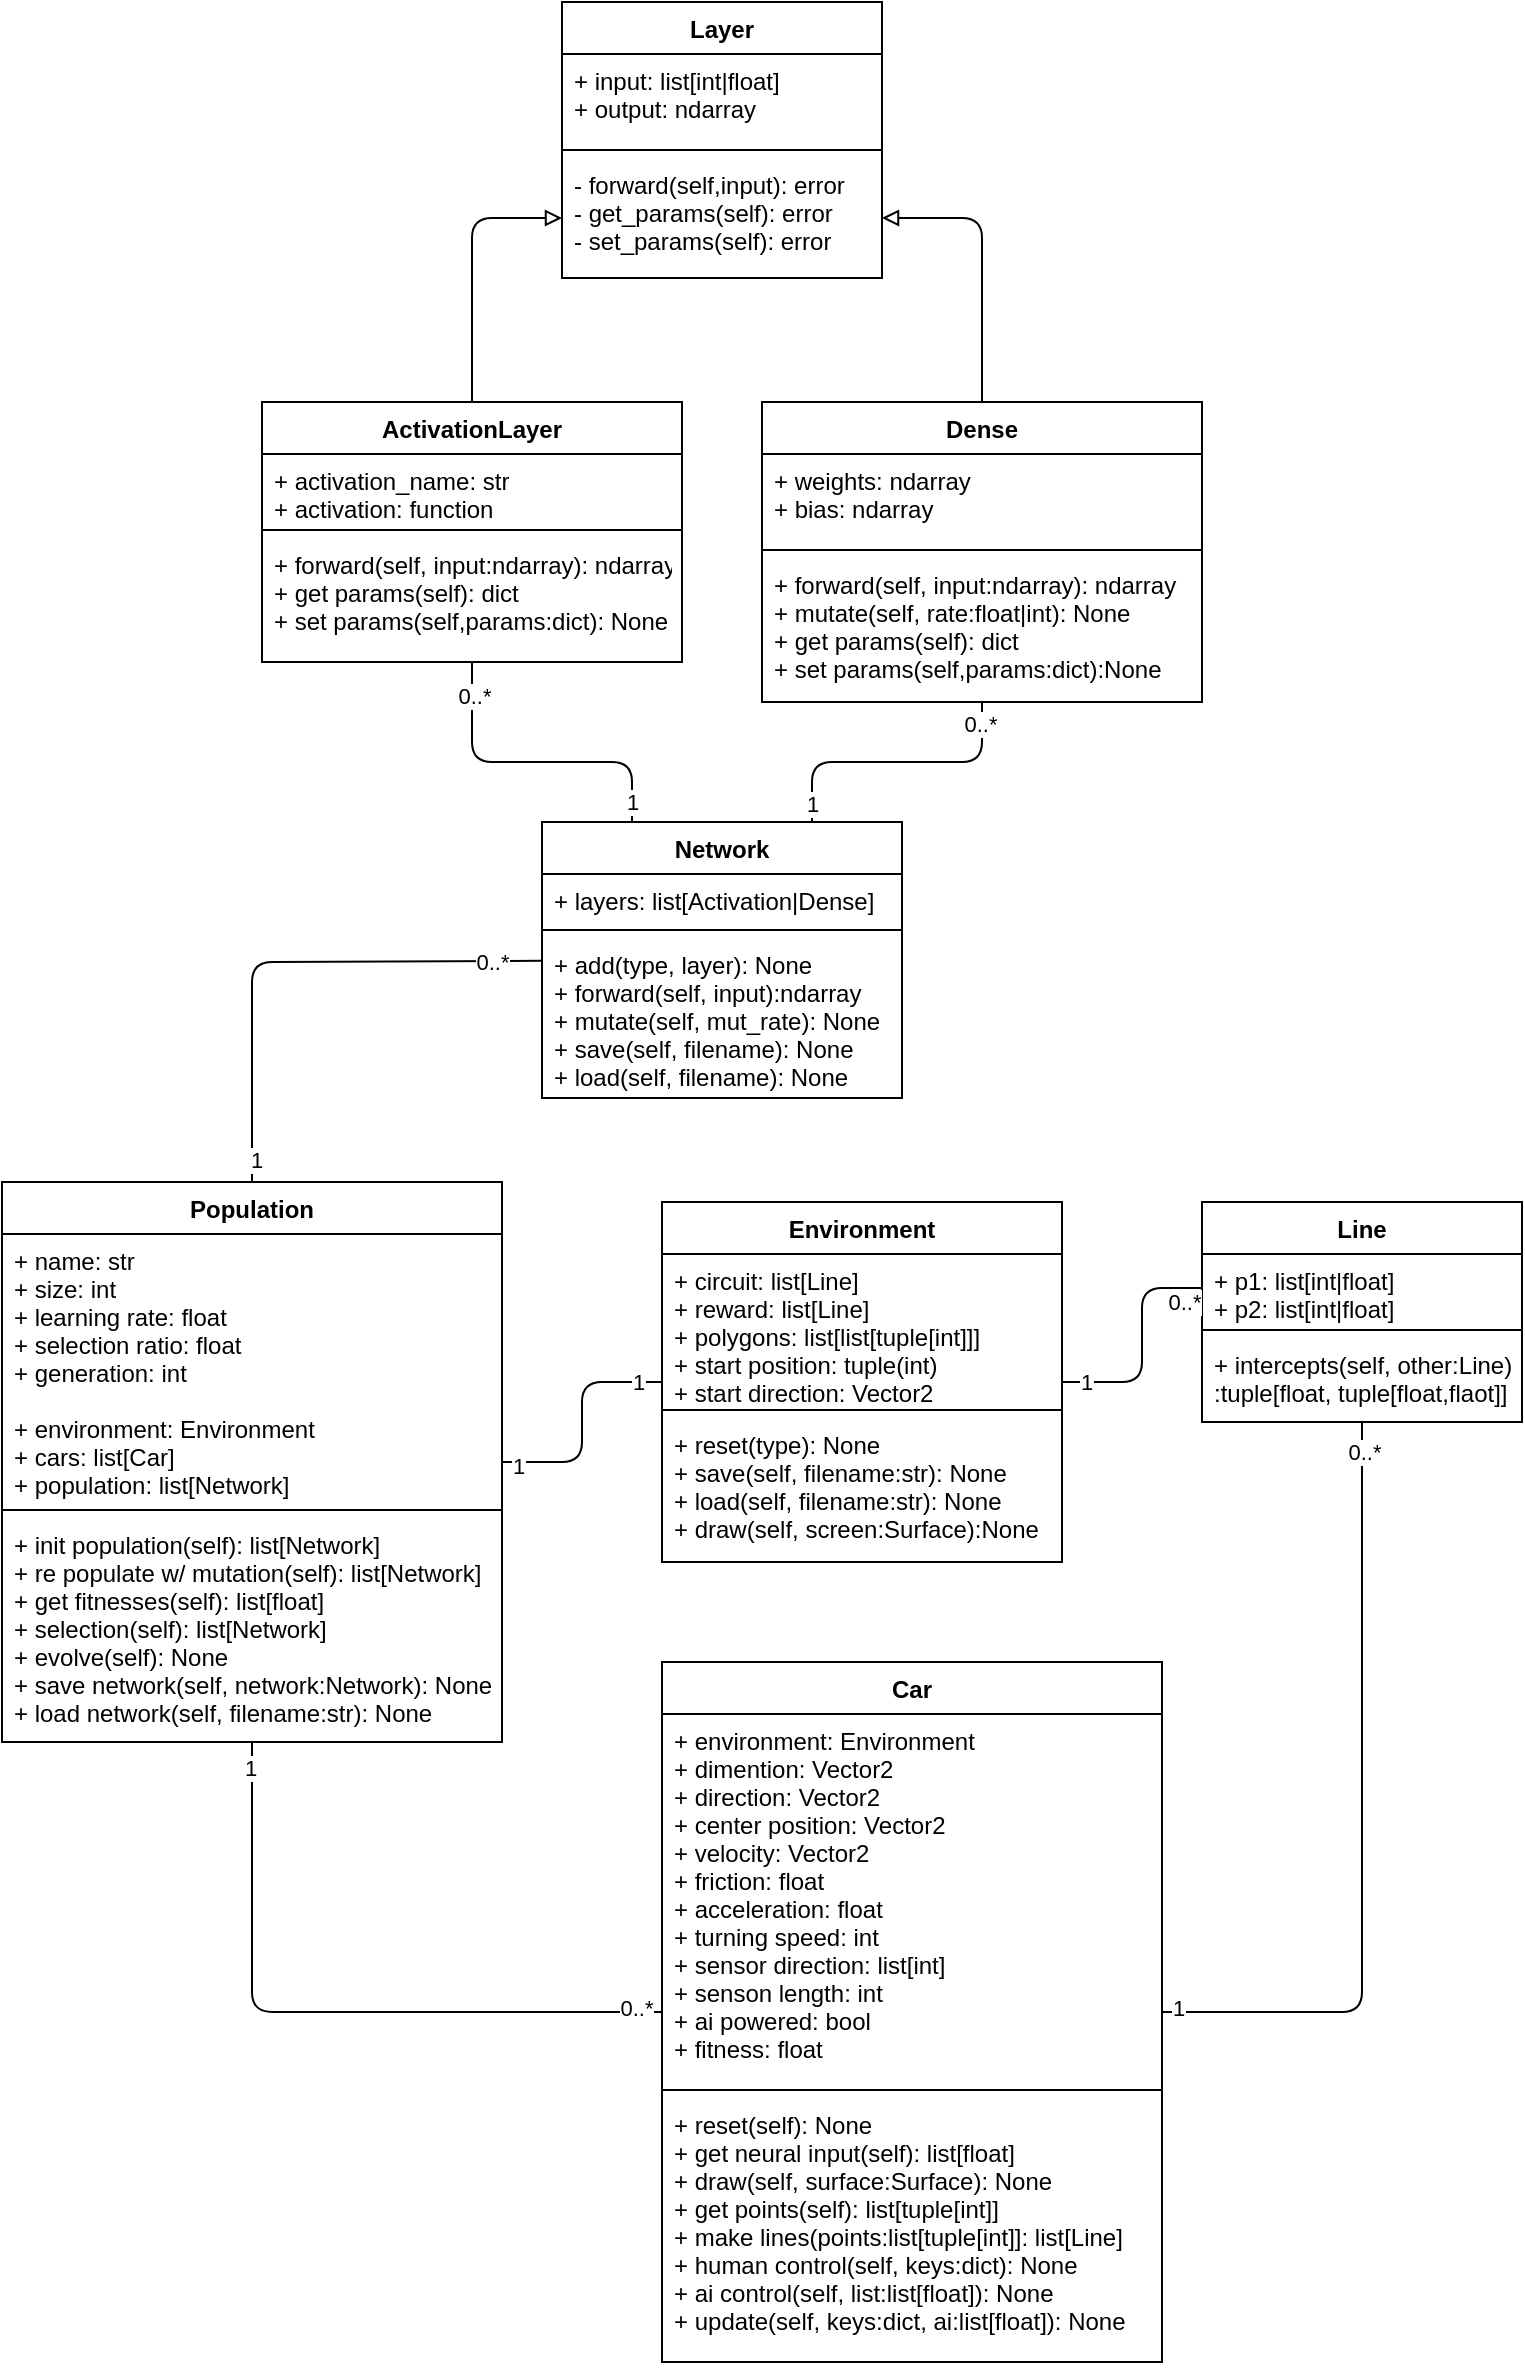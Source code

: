 <mxfile>
    <diagram id="EjJT_Vgh80qrL964ccfH" name="Page-1">
        <mxGraphModel dx="789" dy="347" grid="1" gridSize="10" guides="1" tooltips="1" connect="1" arrows="1" fold="1" page="1" pageScale="1" pageWidth="850" pageHeight="1100" math="0" shadow="0">
            <root>
                <mxCell id="0"/>
                <mxCell id="1" parent="0"/>
                <mxCell id="2" value="Network" style="swimlane;fontStyle=1;align=center;verticalAlign=top;childLayout=stackLayout;horizontal=1;startSize=26;horizontalStack=0;resizeParent=1;resizeParentMax=0;resizeLast=0;collapsible=1;marginBottom=0;" parent="1" vertex="1">
                    <mxGeometry x="310" y="450" width="180" height="138" as="geometry"/>
                </mxCell>
                <mxCell id="3" value="+ layers: list[Activation|Dense]" style="text;strokeColor=none;fillColor=none;align=left;verticalAlign=top;spacingLeft=4;spacingRight=4;overflow=hidden;rotatable=0;points=[[0,0.5],[1,0.5]];portConstraint=eastwest;" parent="2" vertex="1">
                    <mxGeometry y="26" width="180" height="24" as="geometry"/>
                </mxCell>
                <mxCell id="4" value="" style="line;strokeWidth=1;fillColor=none;align=left;verticalAlign=middle;spacingTop=-1;spacingLeft=3;spacingRight=3;rotatable=0;labelPosition=right;points=[];portConstraint=eastwest;strokeColor=inherit;" parent="2" vertex="1">
                    <mxGeometry y="50" width="180" height="8" as="geometry"/>
                </mxCell>
                <mxCell id="5" value="+ add(type, layer): None&#10;+ forward(self, input):ndarray&#10;+ mutate(self, mut_rate): None&#10;+ save(self, filename): None&#10;+ load(self, filename): None" style="text;strokeColor=none;fillColor=none;align=left;verticalAlign=top;spacingLeft=4;spacingRight=4;overflow=hidden;rotatable=0;points=[[0,0.5],[1,0.5]];portConstraint=eastwest;" parent="2" vertex="1">
                    <mxGeometry y="58" width="180" height="80" as="geometry"/>
                </mxCell>
                <mxCell id="6" value="Layer" style="swimlane;fontStyle=1;align=center;verticalAlign=top;childLayout=stackLayout;horizontal=1;startSize=26;horizontalStack=0;resizeParent=1;resizeParentMax=0;resizeLast=0;collapsible=1;marginBottom=0;" parent="1" vertex="1">
                    <mxGeometry x="320" y="40" width="160" height="138" as="geometry"/>
                </mxCell>
                <mxCell id="7" value="+ input: list[int|float]&#10;+ output: ndarray" style="text;strokeColor=none;fillColor=none;align=left;verticalAlign=top;spacingLeft=4;spacingRight=4;overflow=hidden;rotatable=0;points=[[0,0.5],[1,0.5]];portConstraint=eastwest;" parent="6" vertex="1">
                    <mxGeometry y="26" width="160" height="44" as="geometry"/>
                </mxCell>
                <mxCell id="8" value="" style="line;strokeWidth=1;fillColor=none;align=left;verticalAlign=middle;spacingTop=-1;spacingLeft=3;spacingRight=3;rotatable=0;labelPosition=right;points=[];portConstraint=eastwest;strokeColor=inherit;" parent="6" vertex="1">
                    <mxGeometry y="70" width="160" height="8" as="geometry"/>
                </mxCell>
                <mxCell id="9" value="- forward(self,input): error&#10;- get_params(self): error&#10;- set_params(self): error" style="text;strokeColor=none;fillColor=none;align=left;verticalAlign=top;spacingLeft=4;spacingRight=4;overflow=hidden;rotatable=0;points=[[0,0.5],[1,0.5]];portConstraint=eastwest;" parent="6" vertex="1">
                    <mxGeometry y="78" width="160" height="60" as="geometry"/>
                </mxCell>
                <mxCell id="10" value="ActivationLayer" style="swimlane;fontStyle=1;align=center;verticalAlign=top;childLayout=stackLayout;horizontal=1;startSize=26;horizontalStack=0;resizeParent=1;resizeParentMax=0;resizeLast=0;collapsible=1;marginBottom=0;" parent="1" vertex="1">
                    <mxGeometry x="170" y="240" width="210" height="130" as="geometry"/>
                </mxCell>
                <mxCell id="11" value="+ activation_name: str&#10;+ activation: function" style="text;strokeColor=none;fillColor=none;align=left;verticalAlign=top;spacingLeft=4;spacingRight=4;overflow=hidden;rotatable=0;points=[[0,0.5],[1,0.5]];portConstraint=eastwest;" parent="10" vertex="1">
                    <mxGeometry y="26" width="210" height="34" as="geometry"/>
                </mxCell>
                <mxCell id="12" value="" style="line;strokeWidth=1;fillColor=none;align=left;verticalAlign=middle;spacingTop=-1;spacingLeft=3;spacingRight=3;rotatable=0;labelPosition=right;points=[];portConstraint=eastwest;strokeColor=inherit;" parent="10" vertex="1">
                    <mxGeometry y="60" width="210" height="8" as="geometry"/>
                </mxCell>
                <mxCell id="13" value="+ forward(self, input:ndarray): ndarray&#10;+ get params(self): dict&#10;+ set params(self,params:dict): None" style="text;strokeColor=none;fillColor=none;align=left;verticalAlign=top;spacingLeft=4;spacingRight=4;overflow=hidden;rotatable=0;points=[[0,0.5],[1,0.5]];portConstraint=eastwest;" parent="10" vertex="1">
                    <mxGeometry y="68" width="210" height="62" as="geometry"/>
                </mxCell>
                <mxCell id="14" value="Dense" style="swimlane;fontStyle=1;align=center;verticalAlign=top;childLayout=stackLayout;horizontal=1;startSize=26;horizontalStack=0;resizeParent=1;resizeParentMax=0;resizeLast=0;collapsible=1;marginBottom=0;" parent="1" vertex="1">
                    <mxGeometry x="420" y="240" width="220" height="150" as="geometry"/>
                </mxCell>
                <mxCell id="15" value="+ weights: ndarray&#10;+ bias: ndarray" style="text;strokeColor=none;fillColor=none;align=left;verticalAlign=top;spacingLeft=4;spacingRight=4;overflow=hidden;rotatable=0;points=[[0,0.5],[1,0.5]];portConstraint=eastwest;" parent="14" vertex="1">
                    <mxGeometry y="26" width="220" height="44" as="geometry"/>
                </mxCell>
                <mxCell id="16" value="" style="line;strokeWidth=1;fillColor=none;align=left;verticalAlign=middle;spacingTop=-1;spacingLeft=3;spacingRight=3;rotatable=0;labelPosition=right;points=[];portConstraint=eastwest;strokeColor=inherit;" parent="14" vertex="1">
                    <mxGeometry y="70" width="220" height="8" as="geometry"/>
                </mxCell>
                <mxCell id="17" value="+ forward(self, input:ndarray): ndarray&#10;+ mutate(self, rate:float|int): None&#10;+ get params(self): dict&#10;+ set params(self,params:dict):None" style="text;strokeColor=none;fillColor=none;align=left;verticalAlign=top;spacingLeft=4;spacingRight=4;overflow=hidden;rotatable=0;points=[[0,0.5],[1,0.5]];portConstraint=eastwest;" parent="14" vertex="1">
                    <mxGeometry y="78" width="220" height="72" as="geometry"/>
                </mxCell>
                <mxCell id="21" style="edgeStyle=none;html=1;endArrow=none;endFill=0;entryX=0.75;entryY=0;entryDx=0;entryDy=0;" parent="1" source="17" target="2" edge="1">
                    <mxGeometry relative="1" as="geometry">
                        <Array as="points">
                            <mxPoint x="530" y="420"/>
                            <mxPoint x="445" y="420"/>
                        </Array>
                    </mxGeometry>
                </mxCell>
                <mxCell id="25" value="1" style="edgeLabel;html=1;align=center;verticalAlign=middle;resizable=0;points=[];" parent="21" vertex="1" connectable="0">
                    <mxGeometry x="0.878" relative="1" as="geometry">
                        <mxPoint as="offset"/>
                    </mxGeometry>
                </mxCell>
                <mxCell id="26" value="0..*" style="edgeLabel;html=1;align=center;verticalAlign=middle;resizable=0;points=[];" parent="21" vertex="1" connectable="0">
                    <mxGeometry x="-0.846" y="-1" relative="1" as="geometry">
                        <mxPoint as="offset"/>
                    </mxGeometry>
                </mxCell>
                <mxCell id="22" style="edgeStyle=none;html=1;endArrow=none;endFill=0;entryX=0.25;entryY=0;entryDx=0;entryDy=0;" parent="1" source="13" target="2" edge="1">
                    <mxGeometry relative="1" as="geometry">
                        <Array as="points">
                            <mxPoint x="275" y="420"/>
                            <mxPoint x="355" y="420"/>
                        </Array>
                    </mxGeometry>
                </mxCell>
                <mxCell id="23" value="0..*" style="edgeLabel;html=1;align=center;verticalAlign=middle;resizable=0;points=[];" parent="22" vertex="1" connectable="0">
                    <mxGeometry x="-0.795" y="1" relative="1" as="geometry">
                        <mxPoint as="offset"/>
                    </mxGeometry>
                </mxCell>
                <mxCell id="24" value="1" style="edgeLabel;html=1;align=center;verticalAlign=middle;resizable=0;points=[];" parent="22" vertex="1" connectable="0">
                    <mxGeometry x="0.874" relative="1" as="geometry">
                        <mxPoint as="offset"/>
                    </mxGeometry>
                </mxCell>
                <mxCell id="27" value="Line" style="swimlane;fontStyle=1;align=center;verticalAlign=top;childLayout=stackLayout;horizontal=1;startSize=26;horizontalStack=0;resizeParent=1;resizeParentMax=0;resizeLast=0;collapsible=1;marginBottom=0;" parent="1" vertex="1">
                    <mxGeometry x="640" y="640" width="160" height="110" as="geometry"/>
                </mxCell>
                <mxCell id="28" value="+ p1: list[int|float]&#10;+ p2: list[int|float]" style="text;strokeColor=none;fillColor=none;align=left;verticalAlign=top;spacingLeft=4;spacingRight=4;overflow=hidden;rotatable=0;points=[[0,0.5],[1,0.5]];portConstraint=eastwest;" parent="27" vertex="1">
                    <mxGeometry y="26" width="160" height="34" as="geometry"/>
                </mxCell>
                <mxCell id="29" value="" style="line;strokeWidth=1;fillColor=none;align=left;verticalAlign=middle;spacingTop=-1;spacingLeft=3;spacingRight=3;rotatable=0;labelPosition=right;points=[];portConstraint=eastwest;strokeColor=inherit;" parent="27" vertex="1">
                    <mxGeometry y="60" width="160" height="8" as="geometry"/>
                </mxCell>
                <mxCell id="30" value="+ intercepts(self, other:Line)&#10;:tuple[float, tuple[float,flaot]]" style="text;strokeColor=none;fillColor=none;align=left;verticalAlign=top;spacingLeft=4;spacingRight=4;overflow=hidden;rotatable=0;points=[[0,0.5],[1,0.5]];portConstraint=eastwest;" parent="27" vertex="1">
                    <mxGeometry y="68" width="160" height="42" as="geometry"/>
                </mxCell>
                <mxCell id="31" value="Environment" style="swimlane;fontStyle=1;align=center;verticalAlign=top;childLayout=stackLayout;horizontal=1;startSize=26;horizontalStack=0;resizeParent=1;resizeParentMax=0;resizeLast=0;collapsible=1;marginBottom=0;" parent="1" vertex="1">
                    <mxGeometry x="370" y="640" width="200" height="180" as="geometry"/>
                </mxCell>
                <mxCell id="32" value="+ circuit: list[Line]&#10;+ reward: list[Line]&#10;+ polygons: list[list[tuple[int]]]&#10;+ start position: tuple(int)&#10;+ start direction: Vector2" style="text;strokeColor=none;fillColor=none;align=left;verticalAlign=top;spacingLeft=4;spacingRight=4;overflow=hidden;rotatable=0;points=[[0,0.5],[1,0.5]];portConstraint=eastwest;" parent="31" vertex="1">
                    <mxGeometry y="26" width="200" height="74" as="geometry"/>
                </mxCell>
                <mxCell id="33" value="" style="line;strokeWidth=1;fillColor=none;align=left;verticalAlign=middle;spacingTop=-1;spacingLeft=3;spacingRight=3;rotatable=0;labelPosition=right;points=[];portConstraint=eastwest;strokeColor=inherit;" parent="31" vertex="1">
                    <mxGeometry y="100" width="200" height="8" as="geometry"/>
                </mxCell>
                <mxCell id="34" value="+ reset(type): None&#10;+ save(self, filename:str): None&#10;+ load(self, filename:str): None&#10;+ draw(self, screen:Surface):None" style="text;strokeColor=none;fillColor=none;align=left;verticalAlign=top;spacingLeft=4;spacingRight=4;overflow=hidden;rotatable=0;points=[[0,0.5],[1,0.5]];portConstraint=eastwest;" parent="31" vertex="1">
                    <mxGeometry y="108" width="200" height="72" as="geometry"/>
                </mxCell>
                <mxCell id="48" style="edgeStyle=none;html=1;startArrow=none;startFill=0;endArrow=none;endFill=0;" parent="1" source="35" target="43" edge="1">
                    <mxGeometry relative="1" as="geometry">
                        <Array as="points">
                            <mxPoint x="165" y="1045"/>
                        </Array>
                    </mxGeometry>
                </mxCell>
                <mxCell id="57" value="1" style="edgeLabel;html=1;align=center;verticalAlign=middle;resizable=0;points=[];" parent="48" vertex="1" connectable="0">
                    <mxGeometry x="0.926" y="1" relative="1" as="geometry">
                        <mxPoint as="offset"/>
                    </mxGeometry>
                </mxCell>
                <mxCell id="59" value="0..*" style="edgeLabel;html=1;align=center;verticalAlign=middle;resizable=0;points=[];" parent="48" vertex="1" connectable="0">
                    <mxGeometry x="-0.923" y="-2" relative="1" as="geometry">
                        <mxPoint as="offset"/>
                    </mxGeometry>
                </mxCell>
                <mxCell id="35" value="Car" style="swimlane;fontStyle=1;align=center;verticalAlign=top;childLayout=stackLayout;horizontal=1;startSize=26;horizontalStack=0;resizeParent=1;resizeParentMax=0;resizeLast=0;collapsible=1;marginBottom=0;" parent="1" vertex="1">
                    <mxGeometry x="370" y="870" width="250" height="350" as="geometry"/>
                </mxCell>
                <mxCell id="36" value="+ environment: Environment&#10;+ dimention: Vector2&#10;+ direction: Vector2&#10;+ center position: Vector2&#10;+ velocity: Vector2&#10;+ friction: float&#10;+ acceleration: float&#10;+ turning speed: int&#10;+ sensor direction: list[int]&#10;+ senson length: int&#10;+ ai powered: bool&#10;+ fitness: float" style="text;strokeColor=none;fillColor=none;align=left;verticalAlign=top;spacingLeft=4;spacingRight=4;overflow=hidden;rotatable=0;points=[[0,0.5],[1,0.5]];portConstraint=eastwest;" parent="35" vertex="1">
                    <mxGeometry y="26" width="250" height="184" as="geometry"/>
                </mxCell>
                <mxCell id="37" value="" style="line;strokeWidth=1;fillColor=none;align=left;verticalAlign=middle;spacingTop=-1;spacingLeft=3;spacingRight=3;rotatable=0;labelPosition=right;points=[];portConstraint=eastwest;strokeColor=inherit;" parent="35" vertex="1">
                    <mxGeometry y="210" width="250" height="8" as="geometry"/>
                </mxCell>
                <mxCell id="38" value="+ reset(self): None&#10;+ get neural input(self): list[float]&#10;+ draw(self, surface:Surface): None&#10;+ get points(self): list[tuple[int]]&#10;+ make lines(points:list[tuple[int]]: list[Line]&#10;+ human control(self, keys:dict): None&#10;+ ai control(self, list:list[float]): None&#10;+ update(self, keys:dict, ai:list[float]): None" style="text;strokeColor=none;fillColor=none;align=left;verticalAlign=top;spacingLeft=4;spacingRight=4;overflow=hidden;rotatable=0;points=[[0,0.5],[1,0.5]];portConstraint=eastwest;" parent="35" vertex="1">
                    <mxGeometry y="218" width="250" height="132" as="geometry"/>
                </mxCell>
                <mxCell id="43" value="Population" style="swimlane;fontStyle=1;align=center;verticalAlign=top;childLayout=stackLayout;horizontal=1;startSize=26;horizontalStack=0;resizeParent=1;resizeParentMax=0;resizeLast=0;collapsible=1;marginBottom=0;" parent="1" vertex="1">
                    <mxGeometry x="40" y="630" width="250" height="280" as="geometry"/>
                </mxCell>
                <mxCell id="44" value="+ name: str&#10;+ size: int&#10;+ learning rate: float&#10;+ selection ratio: float&#10;+ generation: int&#10;&#10;+ environment: Environment&#10;+ cars: list[Car]&#10;+ population: list[Network]" style="text;strokeColor=none;fillColor=none;align=left;verticalAlign=top;spacingLeft=4;spacingRight=4;overflow=hidden;rotatable=0;points=[[0,0.5],[1,0.5]];portConstraint=eastwest;" parent="43" vertex="1">
                    <mxGeometry y="26" width="250" height="134" as="geometry"/>
                </mxCell>
                <mxCell id="45" value="" style="line;strokeWidth=1;fillColor=none;align=left;verticalAlign=middle;spacingTop=-1;spacingLeft=3;spacingRight=3;rotatable=0;labelPosition=right;points=[];portConstraint=eastwest;strokeColor=inherit;" parent="43" vertex="1">
                    <mxGeometry y="160" width="250" height="8" as="geometry"/>
                </mxCell>
                <mxCell id="46" value="+ init population(self): list[Network]&#10;+ re populate w/ mutation(self): list[Network]&#10;+ get fitnesses(self): list[float]&#10;+ selection(self): list[Network]&#10;+ evolve(self): None&#10;+ save network(self, network:Network): None&#10;+ load network(self, filename:str): None" style="text;strokeColor=none;fillColor=none;align=left;verticalAlign=top;spacingLeft=4;spacingRight=4;overflow=hidden;rotatable=0;points=[[0,0.5],[1,0.5]];portConstraint=eastwest;" parent="43" vertex="1">
                    <mxGeometry y="168" width="250" height="112" as="geometry"/>
                </mxCell>
                <mxCell id="47" style="edgeStyle=none;html=1;startArrow=none;startFill=0;endArrow=none;endFill=0;" parent="1" source="43" target="31" edge="1">
                    <mxGeometry relative="1" as="geometry">
                        <Array as="points">
                            <mxPoint x="330" y="770"/>
                            <mxPoint x="330" y="730"/>
                        </Array>
                    </mxGeometry>
                </mxCell>
                <mxCell id="56" value="1" style="edgeLabel;html=1;align=center;verticalAlign=middle;resizable=0;points=[];" parent="47" vertex="1" connectable="0">
                    <mxGeometry x="-0.871" y="-2" relative="1" as="geometry">
                        <mxPoint as="offset"/>
                    </mxGeometry>
                </mxCell>
                <mxCell id="58" value="1" style="edgeLabel;html=1;align=center;verticalAlign=middle;resizable=0;points=[];" parent="47" vertex="1" connectable="0">
                    <mxGeometry x="0.799" relative="1" as="geometry">
                        <mxPoint as="offset"/>
                    </mxGeometry>
                </mxCell>
                <mxCell id="49" style="edgeStyle=none;html=1;exitX=0;exitY=0.5;exitDx=0;exitDy=0;startArrow=none;startFill=0;endArrow=none;endFill=0;" parent="1" source="28" target="31" edge="1">
                    <mxGeometry relative="1" as="geometry">
                        <Array as="points">
                            <mxPoint x="610" y="683"/>
                            <mxPoint x="610" y="730"/>
                        </Array>
                    </mxGeometry>
                </mxCell>
                <mxCell id="52" value="1" style="edgeLabel;html=1;align=center;verticalAlign=middle;resizable=0;points=[];" parent="49" vertex="1" connectable="0">
                    <mxGeometry x="0.801" relative="1" as="geometry">
                        <mxPoint as="offset"/>
                    </mxGeometry>
                </mxCell>
                <mxCell id="53" value="0..*" style="edgeLabel;html=1;align=center;verticalAlign=middle;resizable=0;points=[];" parent="49" vertex="1" connectable="0">
                    <mxGeometry x="-0.63" y="1" relative="1" as="geometry">
                        <mxPoint x="12" y="6" as="offset"/>
                    </mxGeometry>
                </mxCell>
                <mxCell id="50" style="edgeStyle=none;html=1;startArrow=none;startFill=0;endArrow=none;endFill=0;" parent="1" source="27" target="35" edge="1">
                    <mxGeometry relative="1" as="geometry">
                        <Array as="points">
                            <mxPoint x="720" y="1045"/>
                        </Array>
                    </mxGeometry>
                </mxCell>
                <mxCell id="54" value="0..*" style="edgeLabel;html=1;align=center;verticalAlign=middle;resizable=0;points=[];" parent="50" vertex="1" connectable="0">
                    <mxGeometry x="-0.925" y="1" relative="1" as="geometry">
                        <mxPoint as="offset"/>
                    </mxGeometry>
                </mxCell>
                <mxCell id="55" value="1" style="edgeLabel;html=1;align=center;verticalAlign=middle;resizable=0;points=[];" parent="50" vertex="1" connectable="0">
                    <mxGeometry x="0.961" y="-2" relative="1" as="geometry">
                        <mxPoint as="offset"/>
                    </mxGeometry>
                </mxCell>
                <mxCell id="51" style="edgeStyle=none;html=1;startArrow=none;startFill=0;endArrow=none;endFill=0;" parent="1" source="2" target="43" edge="1">
                    <mxGeometry relative="1" as="geometry">
                        <Array as="points">
                            <mxPoint x="165" y="520"/>
                        </Array>
                    </mxGeometry>
                </mxCell>
                <mxCell id="60" value="1" style="edgeLabel;html=1;align=center;verticalAlign=middle;resizable=0;points=[];" parent="51" vertex="1" connectable="0">
                    <mxGeometry x="0.912" y="2" relative="1" as="geometry">
                        <mxPoint as="offset"/>
                    </mxGeometry>
                </mxCell>
                <mxCell id="61" value="0..*" style="edgeLabel;html=1;align=center;verticalAlign=middle;resizable=0;points=[];" parent="51" vertex="1" connectable="0">
                    <mxGeometry x="-0.803" relative="1" as="geometry">
                        <mxPoint as="offset"/>
                    </mxGeometry>
                </mxCell>
                <mxCell id="19" style="edgeStyle=none;html=1;exitX=1;exitY=0.5;exitDx=0;exitDy=0;entryX=0.5;entryY=0;entryDx=0;entryDy=0;endArrow=none;endFill=0;startArrow=block;startFill=0;" parent="1" source="9" target="14" edge="1">
                    <mxGeometry relative="1" as="geometry">
                        <Array as="points">
                            <mxPoint x="530" y="148"/>
                        </Array>
                    </mxGeometry>
                </mxCell>
                <mxCell id="18" style="edgeStyle=none;html=1;exitX=0;exitY=0.5;exitDx=0;exitDy=0;entryX=0.5;entryY=0;entryDx=0;entryDy=0;endArrow=none;endFill=0;startArrow=block;startFill=0;" parent="1" source="9" target="10" edge="1">
                    <mxGeometry relative="1" as="geometry">
                        <Array as="points">
                            <mxPoint x="275" y="148"/>
                        </Array>
                    </mxGeometry>
                </mxCell>
            </root>
        </mxGraphModel>
    </diagram>
</mxfile>